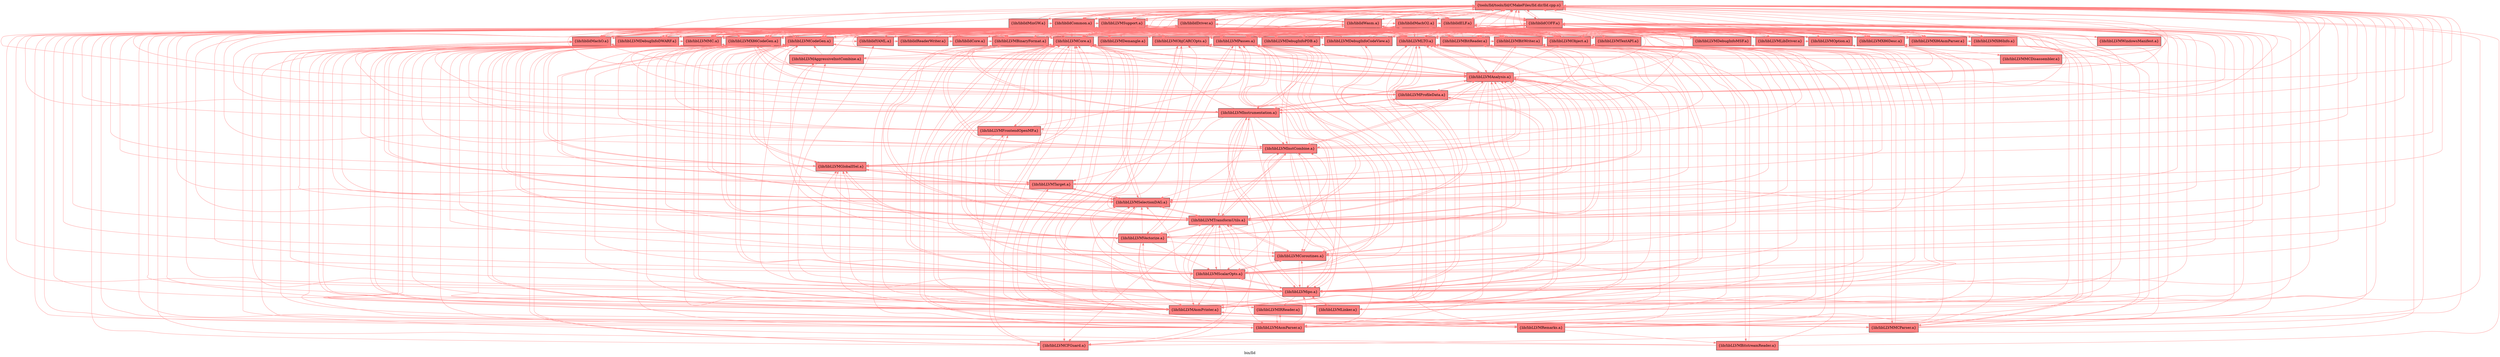digraph "bin/lld" {
	label="bin/lld";
	{ rank=same; Node0x55961de0bda8;  }
	{ rank=same; Node0x55961de01218; Node0x55961de016c8; Node0x55961de01cb8; Node0x55961ddff8c8; Node0x55961ddffe18; Node0x55961de002c8; Node0x55961ddf49c8; Node0x55961ddf44c8;  }
	{ rank=same; Node0x55961ddf53c8; Node0x55961de0fdb8; Node0x55961de04378; Node0x55961ddf3ac8; Node0x55961de0c488; Node0x55961de16938; Node0x55961de10c68; Node0x55961de0f318; Node0x55961ddf21c8; Node0x55961de18468; Node0x55961de175b8; Node0x55961de171a8; Node0x55961de03e28; Node0x55961de15948; Node0x55961de18148; Node0x55961de17298; Node0x55961de16d48; Node0x55961de117a8; Node0x55961ddfa918; Node0x55961de0fc28; Node0x55961ddf4ec8; Node0x55961ddf35c8; Node0x55961ddf30c8; Node0x55961ddfc3a8; Node0x55961de14f48; Node0x55961de15e98; Node0x55961ddfb3b8;  }

	Node0x55961de0bda8 [shape=record,shape=box,style=filled,fillcolor="1.000000 0.5 1",group=1,label="{tools/lld/tools/lld/CMakeFiles/lld.dir/lld.cpp.o}"];
	Node0x55961de0bda8 -> Node0x55961de01218[color="1.000000 0.5 1"];
	Node0x55961de0bda8 -> Node0x55961de016c8[color="1.000000 0.5 1"];
	Node0x55961de0bda8 -> Node0x55961de01cb8[color="1.000000 0.5 1"];
	Node0x55961de0bda8 -> Node0x55961ddff8c8[color="1.000000 0.5 1"];
	Node0x55961de0bda8 -> Node0x55961ddffe18[color="1.000000 0.5 1"];
	Node0x55961de0bda8 -> Node0x55961de002c8[color="1.000000 0.5 1"];
	Node0x55961de0bda8 -> Node0x55961ddf49c8[color="1.000000 0.5 1"];
	Node0x55961de0bda8 -> Node0x55961ddf44c8[color="1.000000 0.5 1"];
	Node0x55961de01218 [shape=record,shape=box,style=filled,fillcolor="1.000000 0.5 1",group=1,label="{lib/libLLVMSupport.a}"];
	Node0x55961de01218 -> Node0x55961de0bda8[color="1.000000 0.5 1"];
	Node0x55961de01218 -> Node0x55961de01cb8[color="1.000000 0.5 1"];
	Node0x55961de01218 -> Node0x55961ddffe18[color="1.000000 0.5 1"];
	Node0x55961de01218 -> Node0x55961ddff8c8[color="1.000000 0.5 1"];
	Node0x55961de01218 -> Node0x55961ddf44c8[color="1.000000 0.5 1"];
	Node0x55961de01218 -> Node0x55961ddf53c8[color="1.000000 0.5 1"];
	Node0x55961de01218 -> Node0x55961de0fdb8[color="1.000000 0.5 1"];
	Node0x55961de01218 -> Node0x55961de04378[color="1.000000 0.5 1"];
	Node0x55961de01218 -> Node0x55961ddf3ac8[color="1.000000 0.5 1"];
	Node0x55961de01218 -> Node0x55961de0c488[color="1.000000 0.5 1"];
	Node0x55961de016c8 [shape=record,shape=box,style=filled,fillcolor="1.000000 0.5 1",group=1,label="{lib/liblldCommon.a}"];
	Node0x55961de016c8 -> Node0x55961de0bda8[color="1.000000 0.5 1"];
	Node0x55961de016c8 -> Node0x55961de01218[color="1.000000 0.5 1"];
	Node0x55961de016c8 -> Node0x55961de16938[color="1.000000 0.5 1"];
	Node0x55961de016c8 -> Node0x55961de01cb8[color="1.000000 0.5 1"];
	Node0x55961de016c8 -> Node0x55961de10c68[color="1.000000 0.5 1"];
	Node0x55961de016c8 -> Node0x55961de0f318[color="1.000000 0.5 1"];
	Node0x55961de016c8 -> Node0x55961de04378[color="1.000000 0.5 1"];
	Node0x55961de016c8 -> Node0x55961de0c488[color="1.000000 0.5 1"];
	Node0x55961de01cb8 [shape=record,shape=box,style=filled,fillcolor="1.000000 0.5 1",group=1,label="{lib/liblldCOFF.a}"];
	Node0x55961de01cb8 -> Node0x55961de0bda8[color="1.000000 0.5 1"];
	Node0x55961de01cb8 -> Node0x55961de01218[color="1.000000 0.5 1"];
	Node0x55961de01cb8 -> Node0x55961de016c8[color="1.000000 0.5 1"];
	Node0x55961de01cb8 -> Node0x55961de0fdb8[color="1.000000 0.5 1"];
	Node0x55961de01cb8 -> Node0x55961ddf21c8[color="1.000000 0.5 1"];
	Node0x55961de01cb8 -> Node0x55961de10c68[color="1.000000 0.5 1"];
	Node0x55961de01cb8 -> Node0x55961de18468[color="1.000000 0.5 1"];
	Node0x55961de01cb8 -> Node0x55961de175b8[color="1.000000 0.5 1"];
	Node0x55961de01cb8 -> Node0x55961de171a8[color="1.000000 0.5 1"];
	Node0x55961de01cb8 -> Node0x55961de03e28[color="1.000000 0.5 1"];
	Node0x55961de01cb8 -> Node0x55961de15948[color="1.000000 0.5 1"];
	Node0x55961de01cb8 -> Node0x55961de18148[color="1.000000 0.5 1"];
	Node0x55961de01cb8 -> Node0x55961ddf3ac8[color="1.000000 0.5 1"];
	Node0x55961de01cb8 -> Node0x55961de17298[color="1.000000 0.5 1"];
	Node0x55961de01cb8 -> Node0x55961de16d48[color="1.000000 0.5 1"];
	Node0x55961de01cb8 -> Node0x55961de117a8[color="1.000000 0.5 1"];
	Node0x55961de01cb8 -> Node0x55961de0f318[color="1.000000 0.5 1"];
	Node0x55961de01cb8 -> Node0x55961ddfa918[color="1.000000 0.5 1"];
	Node0x55961de01cb8 -> Node0x55961de0fc28[color="1.000000 0.5 1"];
	Node0x55961de01cb8 -> Node0x55961de0c488[color="1.000000 0.5 1"];
	Node0x55961ddff8c8 [shape=record,shape=box,style=filled,fillcolor="1.000000 0.5 1",group=1,label="{lib/liblldDriver.a}"];
	Node0x55961ddff8c8 -> Node0x55961de0bda8[color="1.000000 0.5 1"];
	Node0x55961ddff8c8 -> Node0x55961de01218[color="1.000000 0.5 1"];
	Node0x55961ddff8c8 -> Node0x55961de016c8[color="1.000000 0.5 1"];
	Node0x55961ddff8c8 -> Node0x55961de01cb8[color="1.000000 0.5 1"];
	Node0x55961ddff8c8 -> Node0x55961ddf53c8[color="1.000000 0.5 1"];
	Node0x55961ddff8c8 -> Node0x55961ddf4ec8[color="1.000000 0.5 1"];
	Node0x55961ddff8c8 -> Node0x55961ddf35c8[color="1.000000 0.5 1"];
	Node0x55961ddff8c8 -> Node0x55961ddf30c8[color="1.000000 0.5 1"];
	Node0x55961ddff8c8 -> Node0x55961de10c68[color="1.000000 0.5 1"];
	Node0x55961ddffe18 [shape=record,shape=box,style=filled,fillcolor="1.000000 0.5 1",group=1,label="{lib/liblldELF.a}"];
	Node0x55961ddffe18 -> Node0x55961de0bda8[color="1.000000 0.5 1"];
	Node0x55961ddffe18 -> Node0x55961de01218[color="1.000000 0.5 1"];
	Node0x55961ddffe18 -> Node0x55961de016c8[color="1.000000 0.5 1"];
	Node0x55961ddffe18 -> Node0x55961de01cb8[color="1.000000 0.5 1"];
	Node0x55961ddffe18 -> Node0x55961de0fdb8[color="1.000000 0.5 1"];
	Node0x55961ddffe18 -> Node0x55961de10c68[color="1.000000 0.5 1"];
	Node0x55961ddffe18 -> Node0x55961de18468[color="1.000000 0.5 1"];
	Node0x55961ddffe18 -> Node0x55961de175b8[color="1.000000 0.5 1"];
	Node0x55961ddffe18 -> Node0x55961de171a8[color="1.000000 0.5 1"];
	Node0x55961ddffe18 -> Node0x55961de03e28[color="1.000000 0.5 1"];
	Node0x55961ddffe18 -> Node0x55961de15948[color="1.000000 0.5 1"];
	Node0x55961ddffe18 -> Node0x55961de18148[color="1.000000 0.5 1"];
	Node0x55961ddffe18 -> Node0x55961de0f318[color="1.000000 0.5 1"];
	Node0x55961ddffe18 -> Node0x55961ddfa918[color="1.000000 0.5 1"];
	Node0x55961ddffe18 -> Node0x55961ddfc3a8[color="1.000000 0.5 1"];
	Node0x55961ddffe18 -> Node0x55961de16d48[color="1.000000 0.5 1"];
	Node0x55961ddffe18 -> Node0x55961de0c488[color="1.000000 0.5 1"];
	Node0x55961de002c8 [shape=record,shape=box,style=filled,fillcolor="1.000000 0.5 1",group=1,label="{lib/liblldMachO2.a}"];
	Node0x55961de002c8 -> Node0x55961de0bda8[color="1.000000 0.5 1"];
	Node0x55961de002c8 -> Node0x55961de01218[color="1.000000 0.5 1"];
	Node0x55961de002c8 -> Node0x55961de016c8[color="1.000000 0.5 1"];
	Node0x55961de002c8 -> Node0x55961de01cb8[color="1.000000 0.5 1"];
	Node0x55961de002c8 -> Node0x55961ddffe18[color="1.000000 0.5 1"];
	Node0x55961de002c8 -> Node0x55961de0fdb8[color="1.000000 0.5 1"];
	Node0x55961de002c8 -> Node0x55961de10c68[color="1.000000 0.5 1"];
	Node0x55961de002c8 -> Node0x55961de18468[color="1.000000 0.5 1"];
	Node0x55961de002c8 -> Node0x55961de175b8[color="1.000000 0.5 1"];
	Node0x55961de002c8 -> Node0x55961de171a8[color="1.000000 0.5 1"];
	Node0x55961de002c8 -> Node0x55961de03e28[color="1.000000 0.5 1"];
	Node0x55961de002c8 -> Node0x55961de15948[color="1.000000 0.5 1"];
	Node0x55961de002c8 -> Node0x55961de14f48[color="1.000000 0.5 1"];
	Node0x55961de002c8 -> Node0x55961de18148[color="1.000000 0.5 1"];
	Node0x55961de002c8 -> Node0x55961de15e98[color="1.000000 0.5 1"];
	Node0x55961de002c8 -> Node0x55961de0f318[color="1.000000 0.5 1"];
	Node0x55961de002c8 -> Node0x55961ddfa918[color="1.000000 0.5 1"];
	Node0x55961de002c8 -> Node0x55961ddfb3b8[color="1.000000 0.5 1"];
	Node0x55961de002c8 -> Node0x55961de16d48[color="1.000000 0.5 1"];
	Node0x55961ddf49c8 [shape=record,shape=box,style=filled,fillcolor="1.000000 0.5 1",group=1,label="{lib/liblldMinGW.a}"];
	Node0x55961ddf49c8 -> Node0x55961de0bda8[color="1.000000 0.5 1"];
	Node0x55961ddf49c8 -> Node0x55961de01218[color="1.000000 0.5 1"];
	Node0x55961ddf49c8 -> Node0x55961de016c8[color="1.000000 0.5 1"];
	Node0x55961ddf49c8 -> Node0x55961de01cb8[color="1.000000 0.5 1"];
	Node0x55961ddf49c8 -> Node0x55961de10c68[color="1.000000 0.5 1"];
	Node0x55961ddf44c8 [shape=record,shape=box,style=filled,fillcolor="1.000000 0.5 1",group=1,label="{lib/liblldWasm.a}"];
	Node0x55961ddf44c8 -> Node0x55961de0bda8[color="1.000000 0.5 1"];
	Node0x55961ddf44c8 -> Node0x55961de01218[color="1.000000 0.5 1"];
	Node0x55961ddf44c8 -> Node0x55961de016c8[color="1.000000 0.5 1"];
	Node0x55961ddf44c8 -> Node0x55961de01cb8[color="1.000000 0.5 1"];
	Node0x55961ddf44c8 -> Node0x55961de0fdb8[color="1.000000 0.5 1"];
	Node0x55961ddf44c8 -> Node0x55961de10c68[color="1.000000 0.5 1"];
	Node0x55961ddf44c8 -> Node0x55961de18468[color="1.000000 0.5 1"];
	Node0x55961ddf44c8 -> Node0x55961de175b8[color="1.000000 0.5 1"];
	Node0x55961ddf44c8 -> Node0x55961de171a8[color="1.000000 0.5 1"];
	Node0x55961ddf44c8 -> Node0x55961de03e28[color="1.000000 0.5 1"];
	Node0x55961ddf44c8 -> Node0x55961de15948[color="1.000000 0.5 1"];
	Node0x55961ddf44c8 -> Node0x55961de18148[color="1.000000 0.5 1"];
	Node0x55961ddf44c8 -> Node0x55961ddffe18[color="1.000000 0.5 1"];
	Node0x55961ddf44c8 -> Node0x55961ddfa918[color="1.000000 0.5 1"];
	Node0x55961ddf44c8 -> Node0x55961de16d48[color="1.000000 0.5 1"];
	Node0x55961ddf44c8 -> Node0x55961de002c8[color="1.000000 0.5 1"];
	Node0x55961de16938 [shape=record,shape=box,style=filled,fillcolor="1.000000 0.5 1",group=1,label="{lib/libLLVMCore.a}"];
	Node0x55961de16938 -> Node0x55961de0bda8[color="1.000000 0.5 1"];
	Node0x55961de16938 -> Node0x55961de01218[color="1.000000 0.5 1"];
	Node0x55961de16938 -> Node0x55961ddf3ac8[color="1.000000 0.5 1"];
	Node0x55961de16938 -> Node0x55961de10268[color="1.000000 0.5 1"];
	Node0x55961de16938 -> Node0x55961de0f228[color="1.000000 0.5 1"];
	Node0x55961de16938 -> Node0x55961de03e28[color="1.000000 0.5 1"];
	Node0x55961de16938 -> Node0x55961de04378[color="1.000000 0.5 1"];
	Node0x55961de16938 -> Node0x55961ddfbd18[color="1.000000 0.5 1"];
	Node0x55961de16938 -> Node0x55961ddfc3a8[color="1.000000 0.5 1"];
	Node0x55961de16938 -> Node0x55961de13b48[color="1.000000 0.5 1"];
	Node0x55961de16938 -> Node0x55961de14138[color="1.000000 0.5 1"];
	Node0x55961de16938 -> Node0x55961de18148[color="1.000000 0.5 1"];
	Node0x55961de16938 -> Node0x55961de0fdb8[color="1.000000 0.5 1"];
	Node0x55961de16938 -> Node0x55961ddfc8f8[color="1.000000 0.5 1"];
	Node0x55961de16938 -> Node0x55961ddfd118[color="1.000000 0.5 1"];
	Node0x55961de16938 -> Node0x55961de14a98[color="1.000000 0.5 1"];
	Node0x55961de16938 -> Node0x55961ddf50f8[color="1.000000 0.5 1"];
	Node0x55961de16938 -> Node0x55961ddfd668[color="1.000000 0.5 1"];
	Node0x55961de16938 -> Node0x55961ddfa918[color="1.000000 0.5 1"];
	Node0x55961de16938 -> Node0x55961ddfb868[color="1.000000 0.5 1"];
	Node0x55961de16938 -> Node0x55961de14548[color="1.000000 0.5 1"];
	Node0x55961de16938 -> Node0x55961de01cb8[color="1.000000 0.5 1"];
	Node0x55961de16938 -> Node0x55961ddfb3b8[color="1.000000 0.5 1"];
	Node0x55961de16938 -> Node0x55961ddfdbb8[color="1.000000 0.5 1"];
	Node0x55961de16938 -> Node0x55961de17f18[color="1.000000 0.5 1"];
	Node0x55961de16938 -> Node0x55961de016c8[color="1.000000 0.5 1"];
	Node0x55961de16938 -> Node0x55961de18698[color="1.000000 0.5 1"];
	Node0x55961de16938 -> Node0x55961ddffe18[color="1.000000 0.5 1"];
	Node0x55961de16938 -> Node0x55961ddf44c8[color="1.000000 0.5 1"];
	Node0x55961de16938 -> Node0x55961de0ed78[color="1.000000 0.5 1"];
	Node0x55961de16938 -> Node0x55961de15e98[color="1.000000 0.5 1"];
	Node0x55961de0fdb8 [shape=record,shape=box,style=filled,fillcolor="1.000000 0.5 1",group=1,label="{lib/libLLVMX86CodeGen.a}"];
	Node0x55961de0fdb8 -> Node0x55961de0bda8[color="1.000000 0.5 1"];
	Node0x55961de0fdb8 -> Node0x55961de01218[color="1.000000 0.5 1"];
	Node0x55961de0fdb8 -> Node0x55961de10268[color="1.000000 0.5 1"];
	Node0x55961de0fdb8 -> Node0x55961de175b8[color="1.000000 0.5 1"];
	Node0x55961de0fdb8 -> Node0x55961de171a8[color="1.000000 0.5 1"];
	Node0x55961de0fdb8 -> Node0x55961de04378[color="1.000000 0.5 1"];
	Node0x55961de0fdb8 -> Node0x55961de16d48[color="1.000000 0.5 1"];
	Node0x55961de0fdb8 -> Node0x55961de16938[color="1.000000 0.5 1"];
	Node0x55961de0fdb8 -> Node0x55961de01cb8[color="1.000000 0.5 1"];
	Node0x55961de0fdb8 -> Node0x55961de10c68[color="1.000000 0.5 1"];
	Node0x55961de0fdb8 -> Node0x55961ddfae68[color="1.000000 0.5 1"];
	Node0x55961de0fdb8 -> Node0x55961de0f228[color="1.000000 0.5 1"];
	Node0x55961de0fdb8 -> Node0x55961de14138[color="1.000000 0.5 1"];
	Node0x55961de0fdb8 -> Node0x55961de0ed78[color="1.000000 0.5 1"];
	Node0x55961de0fdb8 -> Node0x55961de17f18[color="1.000000 0.5 1"];
	Node0x55961de0fdb8 -> Node0x55961ddffe18[color="1.000000 0.5 1"];
	Node0x55961de0fdb8 -> Node0x55961de16348[color="1.000000 0.5 1"];
	Node0x55961de0fdb8 -> Node0x55961de13b48[color="1.000000 0.5 1"];
	Node0x55961ddf21c8 [shape=record,shape=box,style=filled,fillcolor="1.000000 0.5 1",group=1,label="{lib/libLLVMLibDriver.a}"];
	Node0x55961ddf21c8 -> Node0x55961de0bda8[color="1.000000 0.5 1"];
	Node0x55961ddf21c8 -> Node0x55961de01218[color="1.000000 0.5 1"];
	Node0x55961ddf21c8 -> Node0x55961de01cb8[color="1.000000 0.5 1"];
	Node0x55961ddf21c8 -> Node0x55961de10c68[color="1.000000 0.5 1"];
	Node0x55961ddf21c8 -> Node0x55961de15948[color="1.000000 0.5 1"];
	Node0x55961ddf21c8 -> Node0x55961de15e98[color="1.000000 0.5 1"];
	Node0x55961ddf21c8 -> Node0x55961de18148[color="1.000000 0.5 1"];
	Node0x55961de10c68 [shape=record,shape=box,style=filled,fillcolor="1.000000 0.5 1",group=1,label="{lib/libLLVMOption.a}"];
	Node0x55961de10c68 -> Node0x55961de0bda8[color="1.000000 0.5 1"];
	Node0x55961de10c68 -> Node0x55961de01218[color="1.000000 0.5 1"];
	Node0x55961de10c68 -> Node0x55961de01cb8[color="1.000000 0.5 1"];
	Node0x55961de18468 [shape=record,shape=box,style=filled,fillcolor="1.000000 0.5 1",group=1,label="{lib/libLLVMX86AsmParser.a}"];
	Node0x55961de18468 -> Node0x55961de0bda8[color="1.000000 0.5 1"];
	Node0x55961de18468 -> Node0x55961de01218[color="1.000000 0.5 1"];
	Node0x55961de18468 -> Node0x55961de10268[color="1.000000 0.5 1"];
	Node0x55961de18468 -> Node0x55961de175b8[color="1.000000 0.5 1"];
	Node0x55961de18468 -> Node0x55961de171a8[color="1.000000 0.5 1"];
	Node0x55961de18468 -> Node0x55961de15678[color="1.000000 0.5 1"];
	Node0x55961de18468 -> Node0x55961de16d48[color="1.000000 0.5 1"];
	Node0x55961de175b8 [shape=record,shape=box,style=filled,fillcolor="1.000000 0.5 1",group=1,label="{lib/libLLVMX86Desc.a}"];
	Node0x55961de175b8 -> Node0x55961de0bda8[color="1.000000 0.5 1"];
	Node0x55961de175b8 -> Node0x55961de01218[color="1.000000 0.5 1"];
	Node0x55961de175b8 -> Node0x55961ddff8c8[color="1.000000 0.5 1"];
	Node0x55961de175b8 -> Node0x55961ddf53c8[color="1.000000 0.5 1"];
	Node0x55961de175b8 -> Node0x55961de16d48[color="1.000000 0.5 1"];
	Node0x55961de175b8 -> Node0x55961de0fdb8[color="1.000000 0.5 1"];
	Node0x55961de175b8 -> Node0x55961de16b18[color="1.000000 0.5 1"];
	Node0x55961de175b8 -> Node0x55961de171a8[color="1.000000 0.5 1"];
	Node0x55961de175b8 -> Node0x55961de18468[color="1.000000 0.5 1"];
	Node0x55961de175b8 -> Node0x55961de18148[color="1.000000 0.5 1"];
	Node0x55961de175b8 -> Node0x55961de10268[color="1.000000 0.5 1"];
	Node0x55961de171a8 [shape=record,shape=box,style=filled,fillcolor="1.000000 0.5 1",group=1,label="{lib/libLLVMX86Info.a}"];
	Node0x55961de171a8 -> Node0x55961de0bda8[color="1.000000 0.5 1"];
	Node0x55961de171a8 -> Node0x55961de01218[color="1.000000 0.5 1"];
	Node0x55961de03e28 [shape=record,shape=box,style=filled,fillcolor="1.000000 0.5 1",group=1,label="{lib/libLLVMLTO.a}"];
	Node0x55961de03e28 -> Node0x55961de0bda8[color="1.000000 0.5 1"];
	Node0x55961de03e28 -> Node0x55961de01218[color="1.000000 0.5 1"];
	Node0x55961de03e28 -> Node0x55961de01cb8[color="1.000000 0.5 1"];
	Node0x55961de03e28 -> Node0x55961de016c8[color="1.000000 0.5 1"];
	Node0x55961de03e28 -> Node0x55961ddff8c8[color="1.000000 0.5 1"];
	Node0x55961de03e28 -> Node0x55961ddffe18[color="1.000000 0.5 1"];
	Node0x55961de03e28 -> Node0x55961ddf53c8[color="1.000000 0.5 1"];
	Node0x55961de03e28 -> Node0x55961de0fdb8[color="1.000000 0.5 1"];
	Node0x55961de03e28 -> Node0x55961de10268[color="1.000000 0.5 1"];
	Node0x55961de03e28 -> Node0x55961de0f318[color="1.000000 0.5 1"];
	Node0x55961de03e28 -> Node0x55961de175b8[color="1.000000 0.5 1"];
	Node0x55961de03e28 -> Node0x55961ddfbd18[color="1.000000 0.5 1"];
	Node0x55961de03e28 -> Node0x55961ddfc3a8[color="1.000000 0.5 1"];
	Node0x55961de03e28 -> Node0x55961ddfd668[color="1.000000 0.5 1"];
	Node0x55961de03e28 -> Node0x55961de14138[color="1.000000 0.5 1"];
	Node0x55961de03e28 -> Node0x55961de15948[color="1.000000 0.5 1"];
	Node0x55961de03e28 -> Node0x55961de15e98[color="1.000000 0.5 1"];
	Node0x55961de03e28 -> Node0x55961de16938[color="1.000000 0.5 1"];
	Node0x55961de03e28 -> Node0x55961de002c8[color="1.000000 0.5 1"];
	Node0x55961de03e28 -> Node0x55961ddfa918[color="1.000000 0.5 1"];
	Node0x55961de03e28 -> Node0x55961ddfae68[color="1.000000 0.5 1"];
	Node0x55961de03e28 -> Node0x55961de13b48[color="1.000000 0.5 1"];
	Node0x55961de03e28 -> Node0x55961de16d48[color="1.000000 0.5 1"];
	Node0x55961de15948 [shape=record,shape=box,style=filled,fillcolor="1.000000 0.5 1",group=1,label="{lib/libLLVMObject.a}"];
	Node0x55961de15948 -> Node0x55961de0bda8[color="1.000000 0.5 1"];
	Node0x55961de15948 -> Node0x55961de01218[color="1.000000 0.5 1"];
	Node0x55961de15948 -> Node0x55961de01cb8[color="1.000000 0.5 1"];
	Node0x55961de15948 -> Node0x55961de002c8[color="1.000000 0.5 1"];
	Node0x55961de15948 -> Node0x55961ddf21c8[color="1.000000 0.5 1"];
	Node0x55961de15948 -> Node0x55961ddffe18[color="1.000000 0.5 1"];
	Node0x55961de15948 -> Node0x55961ddf53c8[color="1.000000 0.5 1"];
	Node0x55961de15948 -> Node0x55961de16938[color="1.000000 0.5 1"];
	Node0x55961de15948 -> Node0x55961de18148[color="1.000000 0.5 1"];
	Node0x55961de15948 -> Node0x55961de16d48[color="1.000000 0.5 1"];
	Node0x55961de15948 -> Node0x55961de016c8[color="1.000000 0.5 1"];
	Node0x55961de15948 -> Node0x55961de03e28[color="1.000000 0.5 1"];
	Node0x55961de15948 -> Node0x55961de15e98[color="1.000000 0.5 1"];
	Node0x55961de15948 -> Node0x55961de0fdb8[color="1.000000 0.5 1"];
	Node0x55961de15948 -> Node0x55961ddfc3a8[color="1.000000 0.5 1"];
	Node0x55961de15948 -> Node0x55961de0f318[color="1.000000 0.5 1"];
	Node0x55961de15948 -> Node0x55961ddfae68[color="1.000000 0.5 1"];
	Node0x55961de15948 -> Node0x55961de10268[color="1.000000 0.5 1"];
	Node0x55961de15948 -> Node0x55961de15678[color="1.000000 0.5 1"];
	Node0x55961de15948 -> Node0x55961ddfbd18[color="1.000000 0.5 1"];
	Node0x55961de15948 -> Node0x55961de18468[color="1.000000 0.5 1"];
	Node0x55961de15948 -> Node0x55961de175b8[color="1.000000 0.5 1"];
	Node0x55961de15948 -> Node0x55961de14f48[color="1.000000 0.5 1"];
	Node0x55961de15948 -> Node0x55961ddff8c8[color="1.000000 0.5 1"];
	Node0x55961de15948 -> Node0x55961ddf44c8[color="1.000000 0.5 1"];
	Node0x55961de15948 -> Node0x55961de13b48[color="1.000000 0.5 1"];
	Node0x55961de18148 [shape=record,shape=box,style=filled,fillcolor="1.000000 0.5 1",group=1,label="{lib/libLLVMBinaryFormat.a}"];
	Node0x55961de18148 -> Node0x55961de0bda8[color="1.000000 0.5 1"];
	Node0x55961de18148 -> Node0x55961de01218[color="1.000000 0.5 1"];
	Node0x55961de18148 -> Node0x55961de16938[color="1.000000 0.5 1"];
	Node0x55961de18148 -> Node0x55961de0f318[color="1.000000 0.5 1"];
	Node0x55961ddf3ac8 [shape=record,shape=box,style=filled,fillcolor="1.000000 0.5 1",group=1,label="{lib/libLLVMDebugInfoPDB.a}"];
	Node0x55961ddf3ac8 -> Node0x55961de0bda8[color="1.000000 0.5 1"];
	Node0x55961ddf3ac8 -> Node0x55961de01218[color="1.000000 0.5 1"];
	Node0x55961ddf3ac8 -> Node0x55961de01cb8[color="1.000000 0.5 1"];
	Node0x55961ddf3ac8 -> Node0x55961de0fc28[color="1.000000 0.5 1"];
	Node0x55961ddf3ac8 -> Node0x55961de17298[color="1.000000 0.5 1"];
	Node0x55961ddf3ac8 -> Node0x55961de016c8[color="1.000000 0.5 1"];
	Node0x55961ddf3ac8 -> Node0x55961de15948[color="1.000000 0.5 1"];
	Node0x55961ddf3ac8 -> Node0x55961de18148[color="1.000000 0.5 1"];
	Node0x55961ddf3ac8 -> Node0x55961ddffe18[color="1.000000 0.5 1"];
	Node0x55961de17298 [shape=record,shape=box,style=filled,fillcolor="1.000000 0.5 1",group=1,label="{lib/libLLVMDebugInfoCodeView.a}"];
	Node0x55961de17298 -> Node0x55961de0bda8[color="1.000000 0.5 1"];
	Node0x55961de17298 -> Node0x55961de01218[color="1.000000 0.5 1"];
	Node0x55961de17298 -> Node0x55961de01cb8[color="1.000000 0.5 1"];
	Node0x55961de17298 -> Node0x55961ddf3ac8[color="1.000000 0.5 1"];
	Node0x55961de17298 -> Node0x55961de10268[color="1.000000 0.5 1"];
	Node0x55961de17298 -> Node0x55961de04378[color="1.000000 0.5 1"];
	Node0x55961de17298 -> Node0x55961ddffe18[color="1.000000 0.5 1"];
	Node0x55961de17298 -> Node0x55961ddf44c8[color="1.000000 0.5 1"];
	Node0x55961de17298 -> Node0x55961de002c8[color="1.000000 0.5 1"];
	Node0x55961de17298 -> Node0x55961ddf53c8[color="1.000000 0.5 1"];
	Node0x55961de16d48 [shape=record,shape=box,style=filled,fillcolor="1.000000 0.5 1",group=1,label="{lib/libLLVMMC.a}"];
	Node0x55961de16d48 -> Node0x55961de0bda8[color="1.000000 0.5 1"];
	Node0x55961de16d48 -> Node0x55961de01218[color="1.000000 0.5 1"];
	Node0x55961de16d48 -> Node0x55961de175b8[color="1.000000 0.5 1"];
	Node0x55961de16d48 -> Node0x55961de01cb8[color="1.000000 0.5 1"];
	Node0x55961de16d48 -> Node0x55961de10268[color="1.000000 0.5 1"];
	Node0x55961de16d48 -> Node0x55961de04378[color="1.000000 0.5 1"];
	Node0x55961de16d48 -> Node0x55961de15678[color="1.000000 0.5 1"];
	Node0x55961de16d48 -> Node0x55961de15948[color="1.000000 0.5 1"];
	Node0x55961de16d48 -> Node0x55961de18468[color="1.000000 0.5 1"];
	Node0x55961de16d48 -> Node0x55961ddf3ac8[color="1.000000 0.5 1"];
	Node0x55961de16d48 -> Node0x55961de0fdb8[color="1.000000 0.5 1"];
	Node0x55961de16d48 -> Node0x55961ddfae68[color="1.000000 0.5 1"];
	Node0x55961de16d48 -> Node0x55961ddfe068[color="1.000000 0.5 1"];
	Node0x55961de16d48 -> Node0x55961de18148[color="1.000000 0.5 1"];
	Node0x55961de16d48 -> Node0x55961ddffe18[color="1.000000 0.5 1"];
	Node0x55961de16d48 -> Node0x55961ddf44c8[color="1.000000 0.5 1"];
	Node0x55961de117a8 [shape=record,shape=box,style=filled,fillcolor="1.000000 0.5 1",group=1,label="{lib/libLLVMWindowsManifest.a}"];
	Node0x55961de117a8 -> Node0x55961de0bda8[color="1.000000 0.5 1"];
	Node0x55961de117a8 -> Node0x55961de01218[color="1.000000 0.5 1"];
	Node0x55961de0f318 [shape=record,shape=box,style=filled,fillcolor="1.000000 0.5 1",group=1,label="{lib/libLLVMDebugInfoDWARF.a}"];
	Node0x55961de0f318 -> Node0x55961de0bda8[color="1.000000 0.5 1"];
	Node0x55961de0f318 -> Node0x55961de01218[color="1.000000 0.5 1"];
	Node0x55961de0f318 -> Node0x55961de01cb8[color="1.000000 0.5 1"];
	Node0x55961de0f318 -> Node0x55961de016c8[color="1.000000 0.5 1"];
	Node0x55961de0f318 -> Node0x55961ddffe18[color="1.000000 0.5 1"];
	Node0x55961de0f318 -> Node0x55961ddf3ac8[color="1.000000 0.5 1"];
	Node0x55961de0f318 -> Node0x55961de10268[color="1.000000 0.5 1"];
	Node0x55961de0f318 -> Node0x55961de15948[color="1.000000 0.5 1"];
	Node0x55961de0f318 -> Node0x55961de18148[color="1.000000 0.5 1"];
	Node0x55961de0f318 -> Node0x55961ddf53c8[color="1.000000 0.5 1"];
	Node0x55961de0f318 -> Node0x55961ddff8c8[color="1.000000 0.5 1"];
	Node0x55961de0f318 -> Node0x55961de002c8[color="1.000000 0.5 1"];
	Node0x55961de0f318 -> Node0x55961de16d48[color="1.000000 0.5 1"];
	Node0x55961de0f318 -> Node0x55961de0fdb8[color="1.000000 0.5 1"];
	Node0x55961de0f318 -> Node0x55961ddf44c8[color="1.000000 0.5 1"];
	Node0x55961ddfa918 [shape=record,shape=box,style=filled,fillcolor="1.000000 0.5 1",group=1,label="{lib/libLLVMPasses.a}"];
	Node0x55961ddfa918 -> Node0x55961de0bda8[color="1.000000 0.5 1"];
	Node0x55961ddfa918 -> Node0x55961de01218[color="1.000000 0.5 1"];
	Node0x55961ddfa918 -> Node0x55961de01cb8[color="1.000000 0.5 1"];
	Node0x55961ddfa918 -> Node0x55961ddffe18[color="1.000000 0.5 1"];
	Node0x55961ddfa918 -> Node0x55961de0fdb8[color="1.000000 0.5 1"];
	Node0x55961ddfa918 -> Node0x55961de002c8[color="1.000000 0.5 1"];
	Node0x55961ddfa918 -> Node0x55961ddf44c8[color="1.000000 0.5 1"];
	Node0x55961ddfa918 -> Node0x55961ddfae68[color="1.000000 0.5 1"];
	Node0x55961ddfa918 -> Node0x55961ddfb3b8[color="1.000000 0.5 1"];
	Node0x55961ddfa918 -> Node0x55961de03e28[color="1.000000 0.5 1"];
	Node0x55961ddfa918 -> Node0x55961de04378[color="1.000000 0.5 1"];
	Node0x55961ddfa918 -> Node0x55961ddfb868[color="1.000000 0.5 1"];
	Node0x55961ddfa918 -> Node0x55961ddfbd18[color="1.000000 0.5 1"];
	Node0x55961ddfa918 -> Node0x55961ddfc8f8[color="1.000000 0.5 1"];
	Node0x55961ddfa918 -> Node0x55961ddfcda8[color="1.000000 0.5 1"];
	Node0x55961ddfa918 -> Node0x55961ddfd118[color="1.000000 0.5 1"];
	Node0x55961ddfa918 -> Node0x55961de14548[color="1.000000 0.5 1"];
	Node0x55961ddfa918 -> Node0x55961de14a98[color="1.000000 0.5 1"];
	Node0x55961ddfa918 -> Node0x55961de13b48[color="1.000000 0.5 1"];
	Node0x55961ddfa918 -> Node0x55961de14138[color="1.000000 0.5 1"];
	Node0x55961ddfa918 -> Node0x55961de16938[color="1.000000 0.5 1"];
	Node0x55961ddfa918 -> Node0x55961de0f318[color="1.000000 0.5 1"];
	Node0x55961de04378 [shape=record,shape=box,style=filled,fillcolor="1.000000 0.5 1",group=1,label="{lib/libLLVMCodeGen.a}"];
	Node0x55961de04378 -> Node0x55961de0bda8[color="1.000000 0.5 1"];
	Node0x55961de04378 -> Node0x55961de01218[color="1.000000 0.5 1"];
	Node0x55961de04378 -> Node0x55961de0fdb8[color="1.000000 0.5 1"];
	Node0x55961de04378 -> Node0x55961de0f228[color="1.000000 0.5 1"];
	Node0x55961de04378 -> Node0x55961de14138[color="1.000000 0.5 1"];
	Node0x55961de04378 -> Node0x55961de16938[color="1.000000 0.5 1"];
	Node0x55961de04378 -> Node0x55961de16d48[color="1.000000 0.5 1"];
	Node0x55961de04378 -> Node0x55961de01cb8[color="1.000000 0.5 1"];
	Node0x55961de04378 -> Node0x55961ddffe18[color="1.000000 0.5 1"];
	Node0x55961de04378 -> Node0x55961de10268[color="1.000000 0.5 1"];
	Node0x55961de04378 -> Node0x55961de0ed78[color="1.000000 0.5 1"];
	Node0x55961de04378 -> Node0x55961de13b48[color="1.000000 0.5 1"];
	Node0x55961de04378 -> Node0x55961ddfae68[color="1.000000 0.5 1"];
	Node0x55961de04378 -> Node0x55961de175b8[color="1.000000 0.5 1"];
	Node0x55961de04378 -> Node0x55961ddf53c8[color="1.000000 0.5 1"];
	Node0x55961de04378 -> Node0x55961de0fc28[color="1.000000 0.5 1"];
	Node0x55961de04378 -> Node0x55961ddf35c8[color="1.000000 0.5 1"];
	Node0x55961de04378 -> Node0x55961de03e28[color="1.000000 0.5 1"];
	Node0x55961de04378 -> Node0x55961de16348[color="1.000000 0.5 1"];
	Node0x55961de04378 -> Node0x55961ddfc8f8[color="1.000000 0.5 1"];
	Node0x55961de04378 -> Node0x55961ddf3ac8[color="1.000000 0.5 1"];
	Node0x55961de0c488 [shape=record,shape=box,style=filled,fillcolor="1.000000 0.5 1",group=1,label="{lib/libLLVMDemangle.a}"];
	Node0x55961de0c488 -> Node0x55961de01218[color="1.000000 0.5 1"];
	Node0x55961de0fc28 [shape=record,shape=box,style=filled,fillcolor="1.000000 0.5 1",group=1,label="{lib/libLLVMDebugInfoMSF.a}"];
	Node0x55961de0fc28 -> Node0x55961de0bda8[color="1.000000 0.5 1"];
	Node0x55961de0fc28 -> Node0x55961de01218[color="1.000000 0.5 1"];
	Node0x55961de0fc28 -> Node0x55961de01cb8[color="1.000000 0.5 1"];
	Node0x55961de0fc28 -> Node0x55961ddf3ac8[color="1.000000 0.5 1"];
	Node0x55961de0fc28 -> Node0x55961de016c8[color="1.000000 0.5 1"];
	Node0x55961de0fc28 -> Node0x55961ddffe18[color="1.000000 0.5 1"];
	Node0x55961ddf53c8 [shape=record,shape=box,style=filled,fillcolor="1.000000 0.5 1",group=1,label="{lib/liblldMachO.a}"];
	Node0x55961ddf53c8 -> Node0x55961de0bda8[color="1.000000 0.5 1"];
	Node0x55961ddf53c8 -> Node0x55961de01218[color="1.000000 0.5 1"];
	Node0x55961ddf53c8 -> Node0x55961de016c8[color="1.000000 0.5 1"];
	Node0x55961ddf53c8 -> Node0x55961de01cb8[color="1.000000 0.5 1"];
	Node0x55961ddf53c8 -> Node0x55961ddff8c8[color="1.000000 0.5 1"];
	Node0x55961ddf53c8 -> Node0x55961ddf30c8[color="1.000000 0.5 1"];
	Node0x55961ddf53c8 -> Node0x55961de0c488[color="1.000000 0.5 1"];
	Node0x55961ddf53c8 -> Node0x55961de002c8[color="1.000000 0.5 1"];
	Node0x55961ddf53c8 -> Node0x55961de15948[color="1.000000 0.5 1"];
	Node0x55961ddf53c8 -> Node0x55961de14f48[color="1.000000 0.5 1"];
	Node0x55961ddf53c8 -> Node0x55961de0f318[color="1.000000 0.5 1"];
	Node0x55961ddf53c8 -> Node0x55961ddf35c8[color="1.000000 0.5 1"];
	Node0x55961ddf53c8 -> Node0x55961ddffe18[color="1.000000 0.5 1"];
	Node0x55961ddf4ec8 [shape=record,shape=box,style=filled,fillcolor="1.000000 0.5 1",group=1,label="{lib/liblldReaderWriter.a}"];
	Node0x55961ddf4ec8 -> Node0x55961de0bda8[color="1.000000 0.5 1"];
	Node0x55961ddf4ec8 -> Node0x55961de01218[color="1.000000 0.5 1"];
	Node0x55961ddf4ec8 -> Node0x55961de01cb8[color="1.000000 0.5 1"];
	Node0x55961ddf4ec8 -> Node0x55961ddff8c8[color="1.000000 0.5 1"];
	Node0x55961ddf4ec8 -> Node0x55961ddf30c8[color="1.000000 0.5 1"];
	Node0x55961ddf4ec8 -> Node0x55961de15948[color="1.000000 0.5 1"];
	Node0x55961ddf35c8 [shape=record,shape=box,style=filled,fillcolor="1.000000 0.5 1",group=1,label="{lib/liblldYAML.a}"];
	Node0x55961ddf35c8 -> Node0x55961de0bda8[color="1.000000 0.5 1"];
	Node0x55961ddf35c8 -> Node0x55961de01218[color="1.000000 0.5 1"];
	Node0x55961ddf35c8 -> Node0x55961ddff8c8[color="1.000000 0.5 1"];
	Node0x55961ddf35c8 -> Node0x55961ddf53c8[color="1.000000 0.5 1"];
	Node0x55961ddf35c8 -> Node0x55961ddf4ec8[color="1.000000 0.5 1"];
	Node0x55961ddf35c8 -> Node0x55961ddf30c8[color="1.000000 0.5 1"];
	Node0x55961ddf30c8 [shape=record,shape=box,style=filled,fillcolor="1.000000 0.5 1",group=1,label="{lib/liblldCore.a}"];
	Node0x55961ddf30c8 -> Node0x55961de0bda8[color="1.000000 0.5 1"];
	Node0x55961ddf30c8 -> Node0x55961de01218[color="1.000000 0.5 1"];
	Node0x55961ddf30c8 -> Node0x55961ddf53c8[color="1.000000 0.5 1"];
	Node0x55961ddf30c8 -> Node0x55961ddff8c8[color="1.000000 0.5 1"];
	Node0x55961ddf30c8 -> Node0x55961de18148[color="1.000000 0.5 1"];
	Node0x55961ddf30c8 -> Node0x55961de002c8[color="1.000000 0.5 1"];
	Node0x55961ddf30c8 -> Node0x55961ddffe18[color="1.000000 0.5 1"];
	Node0x55961ddfc3a8 [shape=record,shape=box,style=filled,fillcolor="1.000000 0.5 1",group=1,label="{lib/libLLVMBitWriter.a}"];
	Node0x55961ddfc3a8 -> Node0x55961de0bda8[color="1.000000 0.5 1"];
	Node0x55961ddfc3a8 -> Node0x55961de01218[color="1.000000 0.5 1"];
	Node0x55961ddfc3a8 -> Node0x55961ddffe18[color="1.000000 0.5 1"];
	Node0x55961ddfc3a8 -> Node0x55961de0fdb8[color="1.000000 0.5 1"];
	Node0x55961ddfc3a8 -> Node0x55961de10268[color="1.000000 0.5 1"];
	Node0x55961ddfc3a8 -> Node0x55961de0f228[color="1.000000 0.5 1"];
	Node0x55961ddfc3a8 -> Node0x55961de03e28[color="1.000000 0.5 1"];
	Node0x55961ddfc3a8 -> Node0x55961de04378[color="1.000000 0.5 1"];
	Node0x55961ddfc3a8 -> Node0x55961de14138[color="1.000000 0.5 1"];
	Node0x55961ddfc3a8 -> Node0x55961de15948[color="1.000000 0.5 1"];
	Node0x55961ddfc3a8 -> Node0x55961de16d48[color="1.000000 0.5 1"];
	Node0x55961ddfc3a8 -> Node0x55961de16938[color="1.000000 0.5 1"];
	Node0x55961de14f48 [shape=record,shape=box,style=filled,fillcolor="1.000000 0.5 1",group=1,label="{lib/libLLVMTextAPI.a}"];
	Node0x55961de14f48 -> Node0x55961de0bda8[color="1.000000 0.5 1"];
	Node0x55961de14f48 -> Node0x55961de01218[color="1.000000 0.5 1"];
	Node0x55961de14f48 -> Node0x55961ddf53c8[color="1.000000 0.5 1"];
	Node0x55961de14f48 -> Node0x55961ddf35c8[color="1.000000 0.5 1"];
	Node0x55961de14f48 -> Node0x55961ddfbd18[color="1.000000 0.5 1"];
	Node0x55961de14f48 -> Node0x55961de15948[color="1.000000 0.5 1"];
	Node0x55961de14f48 -> Node0x55961de016c8[color="1.000000 0.5 1"];
	Node0x55961de14f48 -> Node0x55961de13b48[color="1.000000 0.5 1"];
	Node0x55961de15e98 [shape=record,shape=box,style=filled,fillcolor="1.000000 0.5 1",group=1,label="{lib/libLLVMBitReader.a}"];
	Node0x55961de15e98 -> Node0x55961de0bda8[color="1.000000 0.5 1"];
	Node0x55961de15e98 -> Node0x55961de01218[color="1.000000 0.5 1"];
	Node0x55961de15e98 -> Node0x55961de01cb8[color="1.000000 0.5 1"];
	Node0x55961de15e98 -> Node0x55961ddffe18[color="1.000000 0.5 1"];
	Node0x55961de15e98 -> Node0x55961de0fdb8[color="1.000000 0.5 1"];
	Node0x55961de15e98 -> Node0x55961de002c8[color="1.000000 0.5 1"];
	Node0x55961de15e98 -> Node0x55961ddf53c8[color="1.000000 0.5 1"];
	Node0x55961de15e98 -> Node0x55961ddfa918[color="1.000000 0.5 1"];
	Node0x55961de15e98 -> Node0x55961de0f228[color="1.000000 0.5 1"];
	Node0x55961de15e98 -> Node0x55961de03e28[color="1.000000 0.5 1"];
	Node0x55961de15e98 -> Node0x55961de04378[color="1.000000 0.5 1"];
	Node0x55961de15e98 -> Node0x55961ddfb868[color="1.000000 0.5 1"];
	Node0x55961de15e98 -> Node0x55961ddfbd18[color="1.000000 0.5 1"];
	Node0x55961de15e98 -> Node0x55961ddfd118[color="1.000000 0.5 1"];
	Node0x55961de15e98 -> Node0x55961ddf50f8[color="1.000000 0.5 1"];
	Node0x55961de15e98 -> Node0x55961de14a98[color="1.000000 0.5 1"];
	Node0x55961de15e98 -> Node0x55961de14138[color="1.000000 0.5 1"];
	Node0x55961de15e98 -> Node0x55961de15948[color="1.000000 0.5 1"];
	Node0x55961de15e98 -> Node0x55961de16938[color="1.000000 0.5 1"];
	Node0x55961de15e98 -> Node0x55961de0ce88[color="1.000000 0.5 1"];
	Node0x55961de15e98 -> Node0x55961de016c8[color="1.000000 0.5 1"];
	Node0x55961de15e98 -> Node0x55961ddfc3a8[color="1.000000 0.5 1"];
	Node0x55961ddfb3b8 [shape=record,shape=box,style=filled,fillcolor="1.000000 0.5 1",group=1,label="{lib/libLLVMObjCARCOpts.a}"];
	Node0x55961ddfb3b8 -> Node0x55961de0bda8[color="1.000000 0.5 1"];
	Node0x55961ddfb3b8 -> Node0x55961de01218[color="1.000000 0.5 1"];
	Node0x55961ddfb3b8 -> Node0x55961de0fdb8[color="1.000000 0.5 1"];
	Node0x55961ddfb3b8 -> Node0x55961ddfa918[color="1.000000 0.5 1"];
	Node0x55961ddfb3b8 -> Node0x55961de17f18[color="1.000000 0.5 1"];
	Node0x55961ddfb3b8 -> Node0x55961de04378[color="1.000000 0.5 1"];
	Node0x55961ddfb3b8 -> Node0x55961de13b48[color="1.000000 0.5 1"];
	Node0x55961ddfb3b8 -> Node0x55961de14138[color="1.000000 0.5 1"];
	Node0x55961ddfb3b8 -> Node0x55961de16938[color="1.000000 0.5 1"];
	Node0x55961de10268 [shape=record,shape=box,style=filled,fillcolor="1.000000 0.5 1",group=1,label="{lib/libLLVMAsmPrinter.a}"];
	Node0x55961de10268 -> Node0x55961de0bda8[color="1.000000 0.5 1"];
	Node0x55961de10268 -> Node0x55961de01218[color="1.000000 0.5 1"];
	Node0x55961de10268 -> Node0x55961de01cb8[color="1.000000 0.5 1"];
	Node0x55961de10268 -> Node0x55961de0fdb8[color="1.000000 0.5 1"];
	Node0x55961de10268 -> Node0x55961ddfae68[color="1.000000 0.5 1"];
	Node0x55961de10268 -> Node0x55961de04378[color="1.000000 0.5 1"];
	Node0x55961de10268 -> Node0x55961de14138[color="1.000000 0.5 1"];
	Node0x55961de10268 -> Node0x55961de16d48[color="1.000000 0.5 1"];
	Node0x55961de10268 -> Node0x55961de16938[color="1.000000 0.5 1"];
	Node0x55961de10268 -> Node0x55961de18148[color="1.000000 0.5 1"];
	Node0x55961de10268 -> Node0x55961de18698[color="1.000000 0.5 1"];
	Node0x55961de10268 -> Node0x55961de15678[color="1.000000 0.5 1"];
	Node0x55961de10268 -> Node0x55961de0f318[color="1.000000 0.5 1"];
	Node0x55961de10268 -> Node0x55961ddffe18[color="1.000000 0.5 1"];
	Node0x55961de10268 -> Node0x55961de17298[color="1.000000 0.5 1"];
	Node0x55961ddfae68 [shape=record,shape=box,style=filled,fillcolor="1.000000 0.5 1",group=1,label="{lib/libLLVMTarget.a}"];
	Node0x55961ddfae68 -> Node0x55961de0bda8[color="1.000000 0.5 1"];
	Node0x55961ddfae68 -> Node0x55961de01218[color="1.000000 0.5 1"];
	Node0x55961ddfae68 -> Node0x55961de0fdb8[color="1.000000 0.5 1"];
	Node0x55961ddfae68 -> Node0x55961de10268[color="1.000000 0.5 1"];
	Node0x55961ddfae68 -> Node0x55961de16d48[color="1.000000 0.5 1"];
	Node0x55961ddfae68 -> Node0x55961de16938[color="1.000000 0.5 1"];
	Node0x55961ddfae68 -> Node0x55961de0f228[color="1.000000 0.5 1"];
	Node0x55961ddfae68 -> Node0x55961de03e28[color="1.000000 0.5 1"];
	Node0x55961ddfae68 -> Node0x55961de14138[color="1.000000 0.5 1"];
	Node0x55961de0f228 [shape=record,shape=box,style=filled,fillcolor="1.000000 0.5 1",group=1,label="{lib/libLLVMSelectionDAG.a}"];
	Node0x55961de0f228 -> Node0x55961de0bda8[color="1.000000 0.5 1"];
	Node0x55961de0f228 -> Node0x55961de01218[color="1.000000 0.5 1"];
	Node0x55961de0f228 -> Node0x55961de0fdb8[color="1.000000 0.5 1"];
	Node0x55961de0f228 -> Node0x55961de0ed78[color="1.000000 0.5 1"];
	Node0x55961de0f228 -> Node0x55961de04378[color="1.000000 0.5 1"];
	Node0x55961de0f228 -> Node0x55961de14138[color="1.000000 0.5 1"];
	Node0x55961de0f228 -> Node0x55961de16938[color="1.000000 0.5 1"];
	Node0x55961de0f228 -> Node0x55961de16d48[color="1.000000 0.5 1"];
	Node0x55961de0f228 -> Node0x55961ddfae68[color="1.000000 0.5 1"];
	Node0x55961de0f228 -> Node0x55961de10268[color="1.000000 0.5 1"];
	Node0x55961de0f228 -> Node0x55961de0f318[color="1.000000 0.5 1"];
	Node0x55961de0f228 -> Node0x55961de13b48[color="1.000000 0.5 1"];
	Node0x55961de0f228 -> Node0x55961de01cb8[color="1.000000 0.5 1"];
	Node0x55961de0f228 -> Node0x55961de10c68[color="1.000000 0.5 1"];
	Node0x55961de14138 [shape=record,shape=box,style=filled,fillcolor="1.000000 0.5 1",group=1,label="{lib/libLLVMAnalysis.a}"];
	Node0x55961de14138 -> Node0x55961de0bda8[color="1.000000 0.5 1"];
	Node0x55961de14138 -> Node0x55961de01218[color="1.000000 0.5 1"];
	Node0x55961de14138 -> Node0x55961de0fdb8[color="1.000000 0.5 1"];
	Node0x55961de14138 -> Node0x55961ddfa918[color="1.000000 0.5 1"];
	Node0x55961de14138 -> Node0x55961ddfc8f8[color="1.000000 0.5 1"];
	Node0x55961de14138 -> Node0x55961de16938[color="1.000000 0.5 1"];
	Node0x55961de14138 -> Node0x55961de04378[color="1.000000 0.5 1"];
	Node0x55961de14138 -> Node0x55961ddfbd18[color="1.000000 0.5 1"];
	Node0x55961de14138 -> Node0x55961de0f228[color="1.000000 0.5 1"];
	Node0x55961de14138 -> Node0x55961de0ed78[color="1.000000 0.5 1"];
	Node0x55961de14138 -> Node0x55961de14a98[color="1.000000 0.5 1"];
	Node0x55961de14138 -> Node0x55961de03e28[color="1.000000 0.5 1"];
	Node0x55961de14138 -> Node0x55961de01cb8[color="1.000000 0.5 1"];
	Node0x55961de14138 -> Node0x55961ddfb868[color="1.000000 0.5 1"];
	Node0x55961de14138 -> Node0x55961ddfd118[color="1.000000 0.5 1"];
	Node0x55961de14138 -> Node0x55961de10268[color="1.000000 0.5 1"];
	Node0x55961de14138 -> Node0x55961de14548[color="1.000000 0.5 1"];
	Node0x55961de14138 -> Node0x55961de13b48[color="1.000000 0.5 1"];
	Node0x55961de14138 -> Node0x55961de0fc28[color="1.000000 0.5 1"];
	Node0x55961de14138 -> Node0x55961de002c8[color="1.000000 0.5 1"];
	Node0x55961de14138 -> Node0x55961de16348[color="1.000000 0.5 1"];
	Node0x55961de14138 -> Node0x55961de18148[color="1.000000 0.5 1"];
	Node0x55961de14138 -> Node0x55961ddffe18[color="1.000000 0.5 1"];
	Node0x55961de14138 -> Node0x55961ddf50f8[color="1.000000 0.5 1"];
	Node0x55961de14138 -> Node0x55961de15948[color="1.000000 0.5 1"];
	Node0x55961de14138 -> Node0x55961ddfc3a8[color="1.000000 0.5 1"];
	Node0x55961de14138 -> Node0x55961ddfd668[color="1.000000 0.5 1"];
	Node0x55961de14138 -> Node0x55961ddfb3b8[color="1.000000 0.5 1"];
	Node0x55961de0ed78 [shape=record,shape=box,style=filled,fillcolor="1.000000 0.5 1",group=1,label="{lib/libLLVMGlobalISel.a}"];
	Node0x55961de0ed78 -> Node0x55961de0bda8[color="1.000000 0.5 1"];
	Node0x55961de0ed78 -> Node0x55961de01218[color="1.000000 0.5 1"];
	Node0x55961de0ed78 -> Node0x55961de0fdb8[color="1.000000 0.5 1"];
	Node0x55961de0ed78 -> Node0x55961de04378[color="1.000000 0.5 1"];
	Node0x55961de0ed78 -> Node0x55961de16938[color="1.000000 0.5 1"];
	Node0x55961de0ed78 -> Node0x55961ddfae68[color="1.000000 0.5 1"];
	Node0x55961de0ed78 -> Node0x55961de10268[color="1.000000 0.5 1"];
	Node0x55961de0ed78 -> Node0x55961de0f228[color="1.000000 0.5 1"];
	Node0x55961de0ed78 -> Node0x55961de14138[color="1.000000 0.5 1"];
	Node0x55961de0ed78 -> Node0x55961de16d48[color="1.000000 0.5 1"];
	Node0x55961de0ed78 -> Node0x55961de13b48[color="1.000000 0.5 1"];
	Node0x55961de17f18 [shape=record,shape=box,style=filled,fillcolor="1.000000 0.5 1",group=1,label="{lib/libLLVMCFGuard.a}"];
	Node0x55961de17f18 -> Node0x55961de0bda8[color="1.000000 0.5 1"];
	Node0x55961de17f18 -> Node0x55961de01218[color="1.000000 0.5 1"];
	Node0x55961de17f18 -> Node0x55961de0fdb8[color="1.000000 0.5 1"];
	Node0x55961de17f18 -> Node0x55961de16938[color="1.000000 0.5 1"];
	Node0x55961de16348 [shape=record,shape=box,style=filled,fillcolor="1.000000 0.5 1",group=1,label="{lib/libLLVMProfileData.a}"];
	Node0x55961de16348 -> Node0x55961de0bda8[color="1.000000 0.5 1"];
	Node0x55961de16348 -> Node0x55961de01218[color="1.000000 0.5 1"];
	Node0x55961de16348 -> Node0x55961de0fdb8[color="1.000000 0.5 1"];
	Node0x55961de16348 -> Node0x55961ddfbd18[color="1.000000 0.5 1"];
	Node0x55961de16348 -> Node0x55961de14a98[color="1.000000 0.5 1"];
	Node0x55961de16348 -> Node0x55961de16938[color="1.000000 0.5 1"];
	Node0x55961de16348 -> Node0x55961de016c8[color="1.000000 0.5 1"];
	Node0x55961de16348 -> Node0x55961de01cb8[color="1.000000 0.5 1"];
	Node0x55961de16348 -> Node0x55961de175b8[color="1.000000 0.5 1"];
	Node0x55961de16348 -> Node0x55961de14138[color="1.000000 0.5 1"];
	Node0x55961de16348 -> Node0x55961ddffe18[color="1.000000 0.5 1"];
	Node0x55961de16348 -> Node0x55961de002c8[color="1.000000 0.5 1"];
	Node0x55961de16348 -> Node0x55961ddf53c8[color="1.000000 0.5 1"];
	Node0x55961de16348 -> Node0x55961de03e28[color="1.000000 0.5 1"];
	Node0x55961de13b48 [shape=record,shape=box,style=filled,fillcolor="1.000000 0.5 1",group=1,label="{lib/libLLVMTransformUtils.a}"];
	Node0x55961de13b48 -> Node0x55961de0bda8[color="1.000000 0.5 1"];
	Node0x55961de13b48 -> Node0x55961de01218[color="1.000000 0.5 1"];
	Node0x55961de13b48 -> Node0x55961de0fdb8[color="1.000000 0.5 1"];
	Node0x55961de13b48 -> Node0x55961ddfbd18[color="1.000000 0.5 1"];
	Node0x55961de13b48 -> Node0x55961de16938[color="1.000000 0.5 1"];
	Node0x55961de13b48 -> Node0x55961ddfa918[color="1.000000 0.5 1"];
	Node0x55961de13b48 -> Node0x55961de0f318[color="1.000000 0.5 1"];
	Node0x55961de13b48 -> Node0x55961de0f228[color="1.000000 0.5 1"];
	Node0x55961de13b48 -> Node0x55961de17f18[color="1.000000 0.5 1"];
	Node0x55961de13b48 -> Node0x55961de04378[color="1.000000 0.5 1"];
	Node0x55961de13b48 -> Node0x55961de14138[color="1.000000 0.5 1"];
	Node0x55961de13b48 -> Node0x55961de0ed78[color="1.000000 0.5 1"];
	Node0x55961de13b48 -> Node0x55961ddfc8f8[color="1.000000 0.5 1"];
	Node0x55961de13b48 -> Node0x55961ddfdbb8[color="1.000000 0.5 1"];
	Node0x55961de13b48 -> Node0x55961ddfc3a8[color="1.000000 0.5 1"];
	Node0x55961de13b48 -> Node0x55961de01cb8[color="1.000000 0.5 1"];
	Node0x55961de13b48 -> Node0x55961de03e28[color="1.000000 0.5 1"];
	Node0x55961de13b48 -> Node0x55961ddfb868[color="1.000000 0.5 1"];
	Node0x55961de13b48 -> Node0x55961de10268[color="1.000000 0.5 1"];
	Node0x55961de13b48 -> Node0x55961ddfb3b8[color="1.000000 0.5 1"];
	Node0x55961de13b48 -> Node0x55961ddfd668[color="1.000000 0.5 1"];
	Node0x55961de13b48 -> Node0x55961ddfd118[color="1.000000 0.5 1"];
	Node0x55961de13b48 -> Node0x55961de14548[color="1.000000 0.5 1"];
	Node0x55961de13b48 -> Node0x55961de14a98[color="1.000000 0.5 1"];
	Node0x55961de13b48 -> Node0x55961ddf50f8[color="1.000000 0.5 1"];
	Node0x55961de18698 [shape=record,shape=box,style=filled,fillcolor="1.000000 0.5 1",group=1,label="{lib/libLLVMRemarks.a}"];
	Node0x55961de18698 -> Node0x55961de0bda8[color="1.000000 0.5 1"];
	Node0x55961de18698 -> Node0x55961de01218[color="1.000000 0.5 1"];
	Node0x55961de18698 -> Node0x55961ddffe18[color="1.000000 0.5 1"];
	Node0x55961de18698 -> Node0x55961de04378[color="1.000000 0.5 1"];
	Node0x55961de18698 -> Node0x55961ddfc3a8[color="1.000000 0.5 1"];
	Node0x55961de18698 -> Node0x55961de01cb8[color="1.000000 0.5 1"];
	Node0x55961de18698 -> Node0x55961ddf3ac8[color="1.000000 0.5 1"];
	Node0x55961de18698 -> Node0x55961de002c8[color="1.000000 0.5 1"];
	Node0x55961de18698 -> Node0x55961ddf53c8[color="1.000000 0.5 1"];
	Node0x55961de18698 -> Node0x55961de0f318[color="1.000000 0.5 1"];
	Node0x55961de18698 -> Node0x55961de15e98[color="1.000000 0.5 1"];
	Node0x55961de18698 -> Node0x55961de0ce88[color="1.000000 0.5 1"];
	Node0x55961de15678 [shape=record,shape=box,style=filled,fillcolor="1.000000 0.5 1",group=1,label="{lib/libLLVMMCParser.a}"];
	Node0x55961de15678 -> Node0x55961de0bda8[color="1.000000 0.5 1"];
	Node0x55961de15678 -> Node0x55961de01218[color="1.000000 0.5 1"];
	Node0x55961de15678 -> Node0x55961de01cb8[color="1.000000 0.5 1"];
	Node0x55961de15678 -> Node0x55961ddff8c8[color="1.000000 0.5 1"];
	Node0x55961de15678 -> Node0x55961ddf53c8[color="1.000000 0.5 1"];
	Node0x55961de15678 -> Node0x55961de0fdb8[color="1.000000 0.5 1"];
	Node0x55961de15678 -> Node0x55961de10268[color="1.000000 0.5 1"];
	Node0x55961de15678 -> Node0x55961de18468[color="1.000000 0.5 1"];
	Node0x55961de15678 -> Node0x55961de15948[color="1.000000 0.5 1"];
	Node0x55961de15678 -> Node0x55961de16d48[color="1.000000 0.5 1"];
	Node0x55961de15678 -> Node0x55961de175b8[color="1.000000 0.5 1"];
	Node0x55961de16b18 [shape=record,shape=box,style=filled,fillcolor="1.000000 0.5 1",group=1,label="{lib/libLLVMMCDisassembler.a}"];
	Node0x55961de16b18 -> Node0x55961de0bda8[color="1.000000 0.5 1"];
	Node0x55961de16b18 -> Node0x55961de01218[color="1.000000 0.5 1"];
	Node0x55961ddfbd18 [shape=record,shape=box,style=filled,fillcolor="1.000000 0.5 1",group=1,label="{lib/libLLVMipo.a}"];
	Node0x55961ddfbd18 -> Node0x55961de0bda8[color="1.000000 0.5 1"];
	Node0x55961ddfbd18 -> Node0x55961de01218[color="1.000000 0.5 1"];
	Node0x55961ddfbd18 -> Node0x55961de0fdb8[color="1.000000 0.5 1"];
	Node0x55961ddfbd18 -> Node0x55961de04378[color="1.000000 0.5 1"];
	Node0x55961ddfbd18 -> Node0x55961de13b48[color="1.000000 0.5 1"];
	Node0x55961ddfbd18 -> Node0x55961de14138[color="1.000000 0.5 1"];
	Node0x55961ddfbd18 -> Node0x55961de16938[color="1.000000 0.5 1"];
	Node0x55961ddfbd18 -> Node0x55961de01cb8[color="1.000000 0.5 1"];
	Node0x55961ddfbd18 -> Node0x55961ddffe18[color="1.000000 0.5 1"];
	Node0x55961ddfbd18 -> Node0x55961de0f228[color="1.000000 0.5 1"];
	Node0x55961ddfbd18 -> Node0x55961de016c8[color="1.000000 0.5 1"];
	Node0x55961ddfbd18 -> Node0x55961ddfa918[color="1.000000 0.5 1"];
	Node0x55961ddfbd18 -> Node0x55961ddfb868[color="1.000000 0.5 1"];
	Node0x55961ddfbd18 -> Node0x55961de10268[color="1.000000 0.5 1"];
	Node0x55961ddfbd18 -> Node0x55961de002c8[color="1.000000 0.5 1"];
	Node0x55961ddfbd18 -> Node0x55961ddf53c8[color="1.000000 0.5 1"];
	Node0x55961ddfbd18 -> Node0x55961de03e28[color="1.000000 0.5 1"];
	Node0x55961ddfbd18 -> Node0x55961ddfd668[color="1.000000 0.5 1"];
	Node0x55961ddfbd18 -> Node0x55961ddfe068[color="1.000000 0.5 1"];
	Node0x55961ddfbd18 -> Node0x55961de15e98[color="1.000000 0.5 1"];
	Node0x55961ddfbd18 -> Node0x55961ddf44c8[color="1.000000 0.5 1"];
	Node0x55961ddfbd18 -> Node0x55961ddf35c8[color="1.000000 0.5 1"];
	Node0x55961ddfbd18 -> Node0x55961ddfdbb8[color="1.000000 0.5 1"];
	Node0x55961ddfbd18 -> Node0x55961de0ed78[color="1.000000 0.5 1"];
	Node0x55961ddfbd18 -> Node0x55961ddfc8f8[color="1.000000 0.5 1"];
	Node0x55961ddfbd18 -> Node0x55961ddfcda8[color="1.000000 0.5 1"];
	Node0x55961ddfbd18 -> Node0x55961ddfd118[color="1.000000 0.5 1"];
	Node0x55961ddfbd18 -> Node0x55961de14548[color="1.000000 0.5 1"];
	Node0x55961ddfbd18 -> Node0x55961de14a98[color="1.000000 0.5 1"];
	Node0x55961ddfbd18 -> Node0x55961de0f318[color="1.000000 0.5 1"];
	Node0x55961ddfbd18 -> Node0x55961de16348[color="1.000000 0.5 1"];
	Node0x55961ddfbd18 -> Node0x55961ddfc3a8[color="1.000000 0.5 1"];
	Node0x55961ddfd668 [shape=record,shape=box,style=filled,fillcolor="1.000000 0.5 1",group=1,label="{lib/libLLVMLinker.a}"];
	Node0x55961ddfd668 -> Node0x55961de0bda8[color="1.000000 0.5 1"];
	Node0x55961ddfd668 -> Node0x55961de01218[color="1.000000 0.5 1"];
	Node0x55961ddfd668 -> Node0x55961de01cb8[color="1.000000 0.5 1"];
	Node0x55961ddfd668 -> Node0x55961de03e28[color="1.000000 0.5 1"];
	Node0x55961ddfd668 -> Node0x55961de04378[color="1.000000 0.5 1"];
	Node0x55961ddfd668 -> Node0x55961ddfbd18[color="1.000000 0.5 1"];
	Node0x55961ddfd668 -> Node0x55961de13b48[color="1.000000 0.5 1"];
	Node0x55961ddfd668 -> Node0x55961de15948[color="1.000000 0.5 1"];
	Node0x55961ddfd668 -> Node0x55961de16938[color="1.000000 0.5 1"];
	Node0x55961ddfc8f8 [shape=record,shape=box,style=filled,fillcolor="1.000000 0.5 1",group=1,label="{lib/libLLVMScalarOpts.a}"];
	Node0x55961ddfc8f8 -> Node0x55961de0bda8[color="1.000000 0.5 1"];
	Node0x55961ddfc8f8 -> Node0x55961de01218[color="1.000000 0.5 1"];
	Node0x55961ddfc8f8 -> Node0x55961de0fdb8[color="1.000000 0.5 1"];
	Node0x55961ddfc8f8 -> Node0x55961ddfa918[color="1.000000 0.5 1"];
	Node0x55961ddfc8f8 -> Node0x55961de04378[color="1.000000 0.5 1"];
	Node0x55961ddfc8f8 -> Node0x55961ddfbd18[color="1.000000 0.5 1"];
	Node0x55961ddfc8f8 -> Node0x55961de14138[color="1.000000 0.5 1"];
	Node0x55961ddfc8f8 -> Node0x55961de16938[color="1.000000 0.5 1"];
	Node0x55961ddfc8f8 -> Node0x55961de13b48[color="1.000000 0.5 1"];
	Node0x55961ddfc8f8 -> Node0x55961ddfb868[color="1.000000 0.5 1"];
	Node0x55961ddfc8f8 -> Node0x55961de016c8[color="1.000000 0.5 1"];
	Node0x55961ddfc8f8 -> Node0x55961de0f228[color="1.000000 0.5 1"];
	Node0x55961ddfc8f8 -> Node0x55961de0ed78[color="1.000000 0.5 1"];
	Node0x55961ddfc8f8 -> Node0x55961de10268[color="1.000000 0.5 1"];
	Node0x55961ddfc8f8 -> Node0x55961de01cb8[color="1.000000 0.5 1"];
	Node0x55961ddfc8f8 -> Node0x55961ddfc3a8[color="1.000000 0.5 1"];
	Node0x55961ddfc8f8 -> Node0x55961ddfb3b8[color="1.000000 0.5 1"];
	Node0x55961ddfc8f8 -> Node0x55961de17f18[color="1.000000 0.5 1"];
	Node0x55961ddfc8f8 -> Node0x55961de03e28[color="1.000000 0.5 1"];
	Node0x55961ddfc8f8 -> Node0x55961ddf3ac8[color="1.000000 0.5 1"];
	Node0x55961ddfb868 [shape=record,shape=box,style=filled,fillcolor="1.000000 0.5 1",group=1,label="{lib/libLLVMCoroutines.a}"];
	Node0x55961ddfb868 -> Node0x55961de0bda8[color="1.000000 0.5 1"];
	Node0x55961ddfb868 -> Node0x55961de01218[color="1.000000 0.5 1"];
	Node0x55961ddfb868 -> Node0x55961de0fdb8[color="1.000000 0.5 1"];
	Node0x55961ddfb868 -> Node0x55961ddfc8f8[color="1.000000 0.5 1"];
	Node0x55961ddfb868 -> Node0x55961de16938[color="1.000000 0.5 1"];
	Node0x55961ddfb868 -> Node0x55961de04378[color="1.000000 0.5 1"];
	Node0x55961ddfb868 -> Node0x55961ddfbd18[color="1.000000 0.5 1"];
	Node0x55961ddfb868 -> Node0x55961de13b48[color="1.000000 0.5 1"];
	Node0x55961ddfb868 -> Node0x55961de14138[color="1.000000 0.5 1"];
	Node0x55961ddfb868 -> Node0x55961de01cb8[color="1.000000 0.5 1"];
	Node0x55961ddfb868 -> Node0x55961ddfa918[color="1.000000 0.5 1"];
	Node0x55961ddfb868 -> Node0x55961de0f228[color="1.000000 0.5 1"];
	Node0x55961ddfcda8 [shape=record,shape=box,style=filled,fillcolor="1.000000 0.5 1",group=1,label="{lib/libLLVMAggressiveInstCombine.a}"];
	Node0x55961ddfcda8 -> Node0x55961de0bda8[color="1.000000 0.5 1"];
	Node0x55961ddfcda8 -> Node0x55961de01218[color="1.000000 0.5 1"];
	Node0x55961ddfcda8 -> Node0x55961de0fdb8[color="1.000000 0.5 1"];
	Node0x55961ddfcda8 -> Node0x55961de04378[color="1.000000 0.5 1"];
	Node0x55961ddfcda8 -> Node0x55961de13b48[color="1.000000 0.5 1"];
	Node0x55961ddfcda8 -> Node0x55961de14138[color="1.000000 0.5 1"];
	Node0x55961ddfcda8 -> Node0x55961de16938[color="1.000000 0.5 1"];
	Node0x55961ddfd118 [shape=record,shape=box,style=filled,fillcolor="1.000000 0.5 1",group=1,label="{lib/libLLVMInstCombine.a}"];
	Node0x55961ddfd118 -> Node0x55961de0bda8[color="1.000000 0.5 1"];
	Node0x55961ddfd118 -> Node0x55961de01218[color="1.000000 0.5 1"];
	Node0x55961ddfd118 -> Node0x55961de0fdb8[color="1.000000 0.5 1"];
	Node0x55961ddfd118 -> Node0x55961ddfa918[color="1.000000 0.5 1"];
	Node0x55961ddfd118 -> Node0x55961de0ed78[color="1.000000 0.5 1"];
	Node0x55961ddfd118 -> Node0x55961de0f228[color="1.000000 0.5 1"];
	Node0x55961ddfd118 -> Node0x55961de04378[color="1.000000 0.5 1"];
	Node0x55961ddfd118 -> Node0x55961ddfb868[color="1.000000 0.5 1"];
	Node0x55961ddfd118 -> Node0x55961ddfc8f8[color="1.000000 0.5 1"];
	Node0x55961ddfd118 -> Node0x55961de13b48[color="1.000000 0.5 1"];
	Node0x55961ddfd118 -> Node0x55961de14138[color="1.000000 0.5 1"];
	Node0x55961ddfd118 -> Node0x55961de16938[color="1.000000 0.5 1"];
	Node0x55961ddfd118 -> Node0x55961ddfbd18[color="1.000000 0.5 1"];
	Node0x55961ddfd118 -> Node0x55961ddfc3a8[color="1.000000 0.5 1"];
	Node0x55961ddfd118 -> Node0x55961de10268[color="1.000000 0.5 1"];
	Node0x55961de14548 [shape=record,shape=box,style=filled,fillcolor="1.000000 0.5 1",group=1,label="{lib/libLLVMVectorize.a}"];
	Node0x55961de14548 -> Node0x55961de0bda8[color="1.000000 0.5 1"];
	Node0x55961de14548 -> Node0x55961de01218[color="1.000000 0.5 1"];
	Node0x55961de14548 -> Node0x55961de0fdb8[color="1.000000 0.5 1"];
	Node0x55961de14548 -> Node0x55961ddfa918[color="1.000000 0.5 1"];
	Node0x55961de14548 -> Node0x55961de0ed78[color="1.000000 0.5 1"];
	Node0x55961de14548 -> Node0x55961de0f228[color="1.000000 0.5 1"];
	Node0x55961de14548 -> Node0x55961ddfb868[color="1.000000 0.5 1"];
	Node0x55961de14548 -> Node0x55961ddfc8f8[color="1.000000 0.5 1"];
	Node0x55961de14548 -> Node0x55961de13b48[color="1.000000 0.5 1"];
	Node0x55961de14548 -> Node0x55961de14138[color="1.000000 0.5 1"];
	Node0x55961de14548 -> Node0x55961de16938[color="1.000000 0.5 1"];
	Node0x55961de14548 -> Node0x55961de01cb8[color="1.000000 0.5 1"];
	Node0x55961de14548 -> Node0x55961de10268[color="1.000000 0.5 1"];
	Node0x55961de14548 -> Node0x55961de04378[color="1.000000 0.5 1"];
	Node0x55961de14548 -> Node0x55961ddfbd18[color="1.000000 0.5 1"];
	Node0x55961de14548 -> Node0x55961ddfcda8[color="1.000000 0.5 1"];
	Node0x55961de14548 -> Node0x55961ddfd118[color="1.000000 0.5 1"];
	Node0x55961de14a98 [shape=record,shape=box,style=filled,fillcolor="1.000000 0.5 1",group=1,label="{lib/libLLVMInstrumentation.a}"];
	Node0x55961de14a98 -> Node0x55961de0bda8[color="1.000000 0.5 1"];
	Node0x55961de14a98 -> Node0x55961de01218[color="1.000000 0.5 1"];
	Node0x55961de14a98 -> Node0x55961de016c8[color="1.000000 0.5 1"];
	Node0x55961de14a98 -> Node0x55961de0fdb8[color="1.000000 0.5 1"];
	Node0x55961de14a98 -> Node0x55961ddfa918[color="1.000000 0.5 1"];
	Node0x55961de14a98 -> Node0x55961de04378[color="1.000000 0.5 1"];
	Node0x55961de14a98 -> Node0x55961ddfd118[color="1.000000 0.5 1"];
	Node0x55961de14a98 -> Node0x55961ddfdbb8[color="1.000000 0.5 1"];
	Node0x55961de14a98 -> Node0x55961de13b48[color="1.000000 0.5 1"];
	Node0x55961de14a98 -> Node0x55961de14138[color="1.000000 0.5 1"];
	Node0x55961de14a98 -> Node0x55961de16d48[color="1.000000 0.5 1"];
	Node0x55961de14a98 -> Node0x55961de16938[color="1.000000 0.5 1"];
	Node0x55961de14a98 -> Node0x55961ddfbd18[color="1.000000 0.5 1"];
	Node0x55961de14a98 -> Node0x55961de16348[color="1.000000 0.5 1"];
	Node0x55961de14a98 -> Node0x55961de01cb8[color="1.000000 0.5 1"];
	Node0x55961de14a98 -> Node0x55961ddfc8f8[color="1.000000 0.5 1"];
	Node0x55961de14a98 -> Node0x55961de14548[color="1.000000 0.5 1"];
	Node0x55961de14a98 -> Node0x55961de0f228[color="1.000000 0.5 1"];
	Node0x55961de14a98 -> Node0x55961ddfb868[color="1.000000 0.5 1"];
	Node0x55961de14a98 -> Node0x55961de03e28[color="1.000000 0.5 1"];
	Node0x55961de14a98 -> Node0x55961ddfb3b8[color="1.000000 0.5 1"];
	Node0x55961de14a98 -> Node0x55961de17f18[color="1.000000 0.5 1"];
	Node0x55961ddfe068 [shape=record,shape=box,style=filled,fillcolor="1.000000 0.5 1",group=1,label="{lib/libLLVMIRReader.a}"];
	Node0x55961ddfe068 -> Node0x55961de0bda8[color="1.000000 0.5 1"];
	Node0x55961ddfe068 -> Node0x55961de01218[color="1.000000 0.5 1"];
	Node0x55961ddfe068 -> Node0x55961de03e28[color="1.000000 0.5 1"];
	Node0x55961ddfe068 -> Node0x55961ddf50f8[color="1.000000 0.5 1"];
	Node0x55961ddfe068 -> Node0x55961de15e98[color="1.000000 0.5 1"];
	Node0x55961ddfe068 -> Node0x55961de16938[color="1.000000 0.5 1"];
	Node0x55961ddfdbb8 [shape=record,shape=box,style=filled,fillcolor="1.000000 0.5 1",group=1,label="{lib/libLLVMFrontendOpenMP.a}"];
	Node0x55961ddfdbb8 -> Node0x55961de0bda8[color="1.000000 0.5 1"];
	Node0x55961ddfdbb8 -> Node0x55961de01218[color="1.000000 0.5 1"];
	Node0x55961ddfdbb8 -> Node0x55961ddfa918[color="1.000000 0.5 1"];
	Node0x55961ddfdbb8 -> Node0x55961de0fdb8[color="1.000000 0.5 1"];
	Node0x55961ddfdbb8 -> Node0x55961de04378[color="1.000000 0.5 1"];
	Node0x55961ddfdbb8 -> Node0x55961ddfc8f8[color="1.000000 0.5 1"];
	Node0x55961ddfdbb8 -> Node0x55961ddfd118[color="1.000000 0.5 1"];
	Node0x55961ddfdbb8 -> Node0x55961de13b48[color="1.000000 0.5 1"];
	Node0x55961ddfdbb8 -> Node0x55961de16938[color="1.000000 0.5 1"];
	Node0x55961ddf50f8 [shape=record,shape=box,style=filled,fillcolor="1.000000 0.5 1",group=1,label="{lib/libLLVMAsmParser.a}"];
	Node0x55961ddf50f8 -> Node0x55961de0bda8[color="1.000000 0.5 1"];
	Node0x55961ddf50f8 -> Node0x55961de01218[color="1.000000 0.5 1"];
	Node0x55961ddf50f8 -> Node0x55961de01cb8[color="1.000000 0.5 1"];
	Node0x55961ddf50f8 -> Node0x55961ddffe18[color="1.000000 0.5 1"];
	Node0x55961ddf50f8 -> Node0x55961de0fdb8[color="1.000000 0.5 1"];
	Node0x55961ddf50f8 -> Node0x55961ddfe068[color="1.000000 0.5 1"];
	Node0x55961ddf50f8 -> Node0x55961de16938[color="1.000000 0.5 1"];
	Node0x55961ddf50f8 -> Node0x55961de016c8[color="1.000000 0.5 1"];
	Node0x55961ddf50f8 -> Node0x55961de0f228[color="1.000000 0.5 1"];
	Node0x55961ddf50f8 -> Node0x55961de17f18[color="1.000000 0.5 1"];
	Node0x55961ddf50f8 -> Node0x55961de03e28[color="1.000000 0.5 1"];
	Node0x55961ddf50f8 -> Node0x55961de04378[color="1.000000 0.5 1"];
	Node0x55961ddf50f8 -> Node0x55961ddfbd18[color="1.000000 0.5 1"];
	Node0x55961ddf50f8 -> Node0x55961ddfc3a8[color="1.000000 0.5 1"];
	Node0x55961ddf50f8 -> Node0x55961ddfd118[color="1.000000 0.5 1"];
	Node0x55961ddf50f8 -> Node0x55961de18148[color="1.000000 0.5 1"];
	Node0x55961de0ce88 [shape=record,shape=box,style=filled,fillcolor="1.000000 0.5 1",group=1,label="{lib/libLLVMBitstreamReader.a}"];
	Node0x55961de0ce88 -> Node0x55961de0bda8[color="1.000000 0.5 1"];
	Node0x55961de0ce88 -> Node0x55961de01218[color="1.000000 0.5 1"];
	Node0x55961de0ce88 -> Node0x55961ddf53c8[color="1.000000 0.5 1"];
	Node0x55961de0ce88 -> Node0x55961ddfc3a8[color="1.000000 0.5 1"];
	Node0x55961de0ce88 -> Node0x55961de15e98[color="1.000000 0.5 1"];
}
